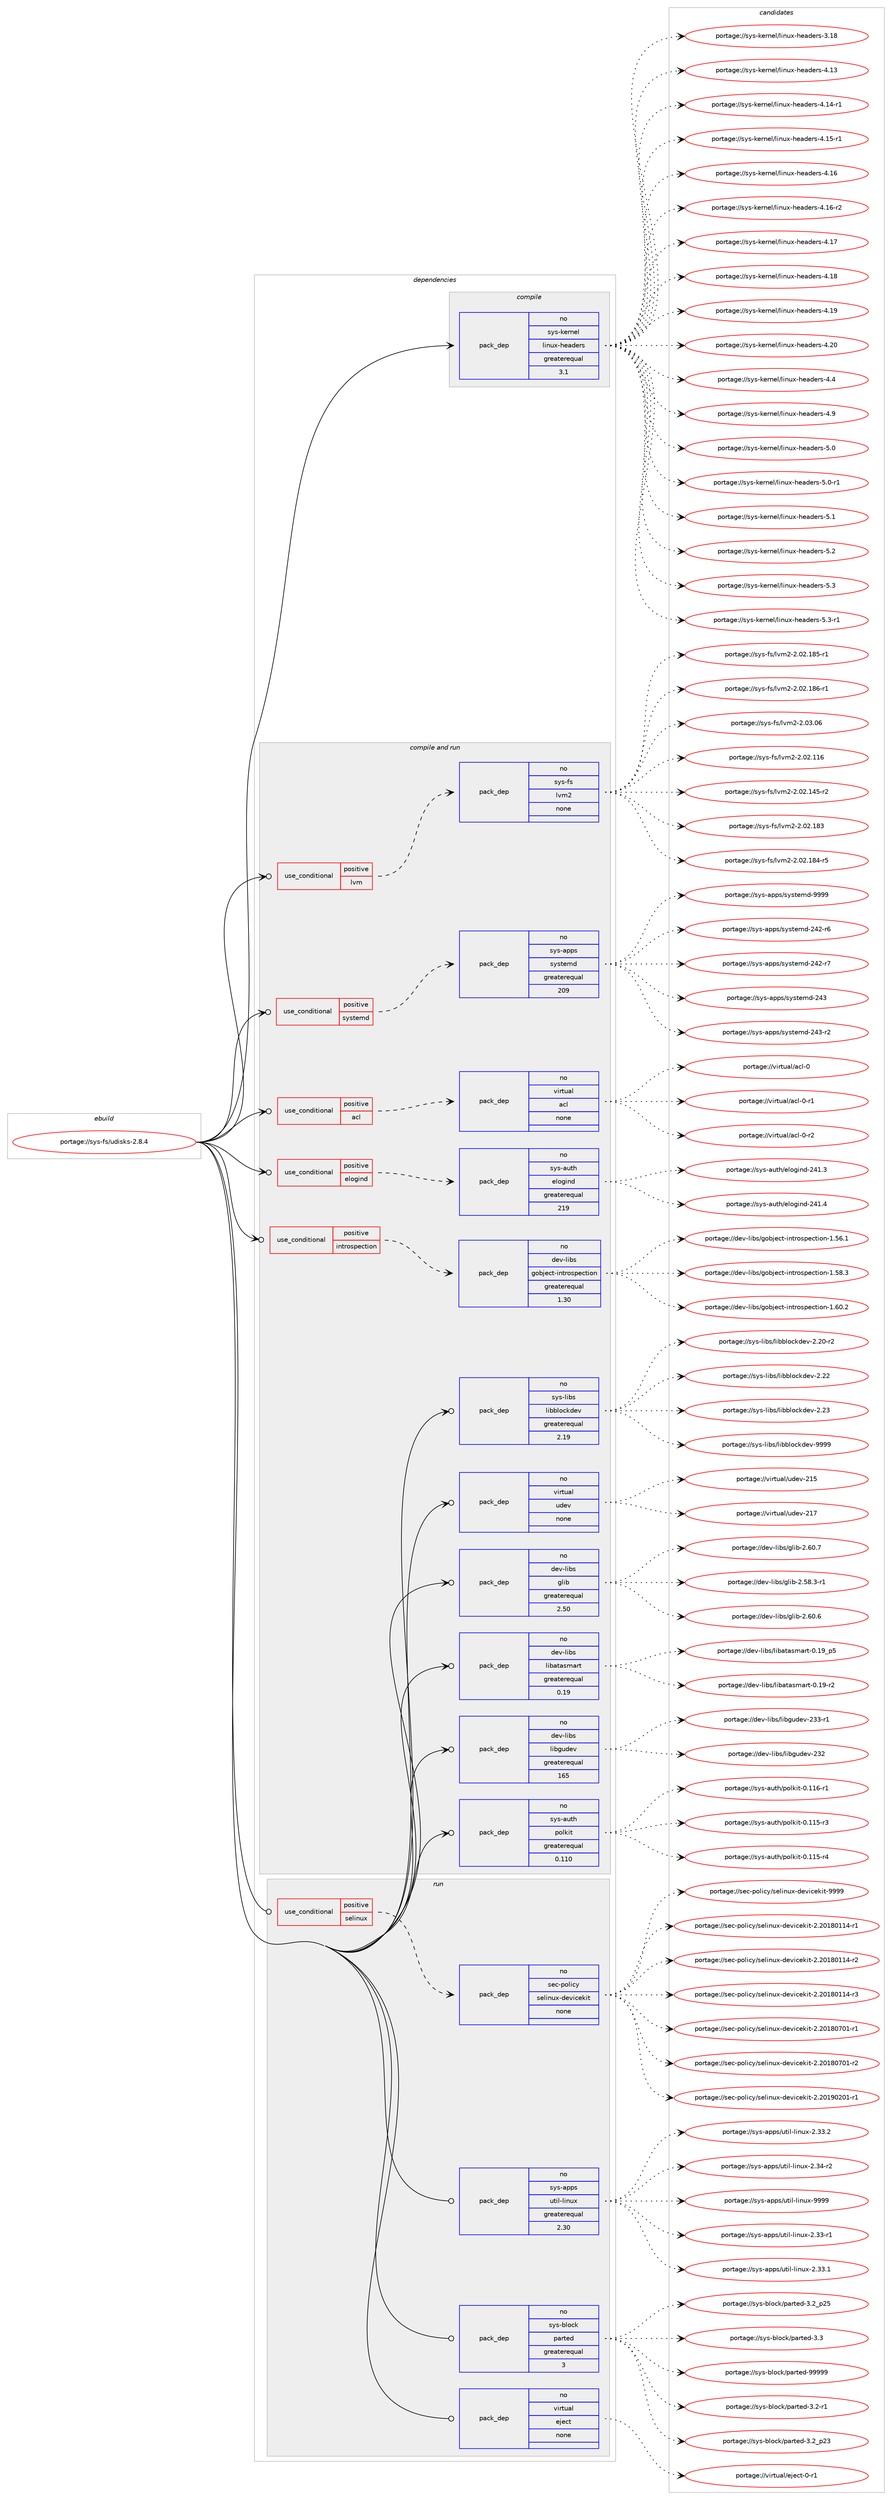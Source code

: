 digraph prolog {

# *************
# Graph options
# *************

newrank=true;
concentrate=true;
compound=true;
graph [rankdir=LR,fontname=Helvetica,fontsize=10,ranksep=1.5];#, ranksep=2.5, nodesep=0.2];
edge  [arrowhead=vee];
node  [fontname=Helvetica,fontsize=10];

# **********
# The ebuild
# **********

subgraph cluster_leftcol {
color=gray;
rank=same;
label=<<i>ebuild</i>>;
id [label="portage://sys-fs/udisks-2.8.4", color=red, width=4, href="../sys-fs/udisks-2.8.4.svg"];
}

# ****************
# The dependencies
# ****************

subgraph cluster_midcol {
color=gray;
label=<<i>dependencies</i>>;
subgraph cluster_compile {
fillcolor="#eeeeee";
style=filled;
label=<<i>compile</i>>;
subgraph pack316306 {
dependency426746 [label=<<TABLE BORDER="0" CELLBORDER="1" CELLSPACING="0" CELLPADDING="4" WIDTH="220"><TR><TD ROWSPAN="6" CELLPADDING="30">pack_dep</TD></TR><TR><TD WIDTH="110">no</TD></TR><TR><TD>sys-kernel</TD></TR><TR><TD>linux-headers</TD></TR><TR><TD>greaterequal</TD></TR><TR><TD>3.1</TD></TR></TABLE>>, shape=none, color=blue];
}
id:e -> dependency426746:w [weight=20,style="solid",arrowhead="vee"];
}
subgraph cluster_compileandrun {
fillcolor="#eeeeee";
style=filled;
label=<<i>compile and run</i>>;
subgraph cond103290 {
dependency426747 [label=<<TABLE BORDER="0" CELLBORDER="1" CELLSPACING="0" CELLPADDING="4"><TR><TD ROWSPAN="3" CELLPADDING="10">use_conditional</TD></TR><TR><TD>positive</TD></TR><TR><TD>acl</TD></TR></TABLE>>, shape=none, color=red];
subgraph pack316307 {
dependency426748 [label=<<TABLE BORDER="0" CELLBORDER="1" CELLSPACING="0" CELLPADDING="4" WIDTH="220"><TR><TD ROWSPAN="6" CELLPADDING="30">pack_dep</TD></TR><TR><TD WIDTH="110">no</TD></TR><TR><TD>virtual</TD></TR><TR><TD>acl</TD></TR><TR><TD>none</TD></TR><TR><TD></TD></TR></TABLE>>, shape=none, color=blue];
}
dependency426747:e -> dependency426748:w [weight=20,style="dashed",arrowhead="vee"];
}
id:e -> dependency426747:w [weight=20,style="solid",arrowhead="odotvee"];
subgraph cond103291 {
dependency426749 [label=<<TABLE BORDER="0" CELLBORDER="1" CELLSPACING="0" CELLPADDING="4"><TR><TD ROWSPAN="3" CELLPADDING="10">use_conditional</TD></TR><TR><TD>positive</TD></TR><TR><TD>elogind</TD></TR></TABLE>>, shape=none, color=red];
subgraph pack316308 {
dependency426750 [label=<<TABLE BORDER="0" CELLBORDER="1" CELLSPACING="0" CELLPADDING="4" WIDTH="220"><TR><TD ROWSPAN="6" CELLPADDING="30">pack_dep</TD></TR><TR><TD WIDTH="110">no</TD></TR><TR><TD>sys-auth</TD></TR><TR><TD>elogind</TD></TR><TR><TD>greaterequal</TD></TR><TR><TD>219</TD></TR></TABLE>>, shape=none, color=blue];
}
dependency426749:e -> dependency426750:w [weight=20,style="dashed",arrowhead="vee"];
}
id:e -> dependency426749:w [weight=20,style="solid",arrowhead="odotvee"];
subgraph cond103292 {
dependency426751 [label=<<TABLE BORDER="0" CELLBORDER="1" CELLSPACING="0" CELLPADDING="4"><TR><TD ROWSPAN="3" CELLPADDING="10">use_conditional</TD></TR><TR><TD>positive</TD></TR><TR><TD>introspection</TD></TR></TABLE>>, shape=none, color=red];
subgraph pack316309 {
dependency426752 [label=<<TABLE BORDER="0" CELLBORDER="1" CELLSPACING="0" CELLPADDING="4" WIDTH="220"><TR><TD ROWSPAN="6" CELLPADDING="30">pack_dep</TD></TR><TR><TD WIDTH="110">no</TD></TR><TR><TD>dev-libs</TD></TR><TR><TD>gobject-introspection</TD></TR><TR><TD>greaterequal</TD></TR><TR><TD>1.30</TD></TR></TABLE>>, shape=none, color=blue];
}
dependency426751:e -> dependency426752:w [weight=20,style="dashed",arrowhead="vee"];
}
id:e -> dependency426751:w [weight=20,style="solid",arrowhead="odotvee"];
subgraph cond103293 {
dependency426753 [label=<<TABLE BORDER="0" CELLBORDER="1" CELLSPACING="0" CELLPADDING="4"><TR><TD ROWSPAN="3" CELLPADDING="10">use_conditional</TD></TR><TR><TD>positive</TD></TR><TR><TD>lvm</TD></TR></TABLE>>, shape=none, color=red];
subgraph pack316310 {
dependency426754 [label=<<TABLE BORDER="0" CELLBORDER="1" CELLSPACING="0" CELLPADDING="4" WIDTH="220"><TR><TD ROWSPAN="6" CELLPADDING="30">pack_dep</TD></TR><TR><TD WIDTH="110">no</TD></TR><TR><TD>sys-fs</TD></TR><TR><TD>lvm2</TD></TR><TR><TD>none</TD></TR><TR><TD></TD></TR></TABLE>>, shape=none, color=blue];
}
dependency426753:e -> dependency426754:w [weight=20,style="dashed",arrowhead="vee"];
}
id:e -> dependency426753:w [weight=20,style="solid",arrowhead="odotvee"];
subgraph cond103294 {
dependency426755 [label=<<TABLE BORDER="0" CELLBORDER="1" CELLSPACING="0" CELLPADDING="4"><TR><TD ROWSPAN="3" CELLPADDING="10">use_conditional</TD></TR><TR><TD>positive</TD></TR><TR><TD>systemd</TD></TR></TABLE>>, shape=none, color=red];
subgraph pack316311 {
dependency426756 [label=<<TABLE BORDER="0" CELLBORDER="1" CELLSPACING="0" CELLPADDING="4" WIDTH="220"><TR><TD ROWSPAN="6" CELLPADDING="30">pack_dep</TD></TR><TR><TD WIDTH="110">no</TD></TR><TR><TD>sys-apps</TD></TR><TR><TD>systemd</TD></TR><TR><TD>greaterequal</TD></TR><TR><TD>209</TD></TR></TABLE>>, shape=none, color=blue];
}
dependency426755:e -> dependency426756:w [weight=20,style="dashed",arrowhead="vee"];
}
id:e -> dependency426755:w [weight=20,style="solid",arrowhead="odotvee"];
subgraph pack316312 {
dependency426757 [label=<<TABLE BORDER="0" CELLBORDER="1" CELLSPACING="0" CELLPADDING="4" WIDTH="220"><TR><TD ROWSPAN="6" CELLPADDING="30">pack_dep</TD></TR><TR><TD WIDTH="110">no</TD></TR><TR><TD>dev-libs</TD></TR><TR><TD>glib</TD></TR><TR><TD>greaterequal</TD></TR><TR><TD>2.50</TD></TR></TABLE>>, shape=none, color=blue];
}
id:e -> dependency426757:w [weight=20,style="solid",arrowhead="odotvee"];
subgraph pack316313 {
dependency426758 [label=<<TABLE BORDER="0" CELLBORDER="1" CELLSPACING="0" CELLPADDING="4" WIDTH="220"><TR><TD ROWSPAN="6" CELLPADDING="30">pack_dep</TD></TR><TR><TD WIDTH="110">no</TD></TR><TR><TD>dev-libs</TD></TR><TR><TD>libatasmart</TD></TR><TR><TD>greaterequal</TD></TR><TR><TD>0.19</TD></TR></TABLE>>, shape=none, color=blue];
}
id:e -> dependency426758:w [weight=20,style="solid",arrowhead="odotvee"];
subgraph pack316314 {
dependency426759 [label=<<TABLE BORDER="0" CELLBORDER="1" CELLSPACING="0" CELLPADDING="4" WIDTH="220"><TR><TD ROWSPAN="6" CELLPADDING="30">pack_dep</TD></TR><TR><TD WIDTH="110">no</TD></TR><TR><TD>dev-libs</TD></TR><TR><TD>libgudev</TD></TR><TR><TD>greaterequal</TD></TR><TR><TD>165</TD></TR></TABLE>>, shape=none, color=blue];
}
id:e -> dependency426759:w [weight=20,style="solid",arrowhead="odotvee"];
subgraph pack316315 {
dependency426760 [label=<<TABLE BORDER="0" CELLBORDER="1" CELLSPACING="0" CELLPADDING="4" WIDTH="220"><TR><TD ROWSPAN="6" CELLPADDING="30">pack_dep</TD></TR><TR><TD WIDTH="110">no</TD></TR><TR><TD>sys-auth</TD></TR><TR><TD>polkit</TD></TR><TR><TD>greaterequal</TD></TR><TR><TD>0.110</TD></TR></TABLE>>, shape=none, color=blue];
}
id:e -> dependency426760:w [weight=20,style="solid",arrowhead="odotvee"];
subgraph pack316316 {
dependency426761 [label=<<TABLE BORDER="0" CELLBORDER="1" CELLSPACING="0" CELLPADDING="4" WIDTH="220"><TR><TD ROWSPAN="6" CELLPADDING="30">pack_dep</TD></TR><TR><TD WIDTH="110">no</TD></TR><TR><TD>sys-libs</TD></TR><TR><TD>libblockdev</TD></TR><TR><TD>greaterequal</TD></TR><TR><TD>2.19</TD></TR></TABLE>>, shape=none, color=blue];
}
id:e -> dependency426761:w [weight=20,style="solid",arrowhead="odotvee"];
subgraph pack316317 {
dependency426762 [label=<<TABLE BORDER="0" CELLBORDER="1" CELLSPACING="0" CELLPADDING="4" WIDTH="220"><TR><TD ROWSPAN="6" CELLPADDING="30">pack_dep</TD></TR><TR><TD WIDTH="110">no</TD></TR><TR><TD>virtual</TD></TR><TR><TD>udev</TD></TR><TR><TD>none</TD></TR><TR><TD></TD></TR></TABLE>>, shape=none, color=blue];
}
id:e -> dependency426762:w [weight=20,style="solid",arrowhead="odotvee"];
}
subgraph cluster_run {
fillcolor="#eeeeee";
style=filled;
label=<<i>run</i>>;
subgraph cond103295 {
dependency426763 [label=<<TABLE BORDER="0" CELLBORDER="1" CELLSPACING="0" CELLPADDING="4"><TR><TD ROWSPAN="3" CELLPADDING="10">use_conditional</TD></TR><TR><TD>positive</TD></TR><TR><TD>selinux</TD></TR></TABLE>>, shape=none, color=red];
subgraph pack316318 {
dependency426764 [label=<<TABLE BORDER="0" CELLBORDER="1" CELLSPACING="0" CELLPADDING="4" WIDTH="220"><TR><TD ROWSPAN="6" CELLPADDING="30">pack_dep</TD></TR><TR><TD WIDTH="110">no</TD></TR><TR><TD>sec-policy</TD></TR><TR><TD>selinux-devicekit</TD></TR><TR><TD>none</TD></TR><TR><TD></TD></TR></TABLE>>, shape=none, color=blue];
}
dependency426763:e -> dependency426764:w [weight=20,style="dashed",arrowhead="vee"];
}
id:e -> dependency426763:w [weight=20,style="solid",arrowhead="odot"];
subgraph pack316319 {
dependency426765 [label=<<TABLE BORDER="0" CELLBORDER="1" CELLSPACING="0" CELLPADDING="4" WIDTH="220"><TR><TD ROWSPAN="6" CELLPADDING="30">pack_dep</TD></TR><TR><TD WIDTH="110">no</TD></TR><TR><TD>sys-apps</TD></TR><TR><TD>util-linux</TD></TR><TR><TD>greaterequal</TD></TR><TR><TD>2.30</TD></TR></TABLE>>, shape=none, color=blue];
}
id:e -> dependency426765:w [weight=20,style="solid",arrowhead="odot"];
subgraph pack316320 {
dependency426766 [label=<<TABLE BORDER="0" CELLBORDER="1" CELLSPACING="0" CELLPADDING="4" WIDTH="220"><TR><TD ROWSPAN="6" CELLPADDING="30">pack_dep</TD></TR><TR><TD WIDTH="110">no</TD></TR><TR><TD>sys-block</TD></TR><TR><TD>parted</TD></TR><TR><TD>greaterequal</TD></TR><TR><TD>3</TD></TR></TABLE>>, shape=none, color=blue];
}
id:e -> dependency426766:w [weight=20,style="solid",arrowhead="odot"];
subgraph pack316321 {
dependency426767 [label=<<TABLE BORDER="0" CELLBORDER="1" CELLSPACING="0" CELLPADDING="4" WIDTH="220"><TR><TD ROWSPAN="6" CELLPADDING="30">pack_dep</TD></TR><TR><TD WIDTH="110">no</TD></TR><TR><TD>virtual</TD></TR><TR><TD>eject</TD></TR><TR><TD>none</TD></TR><TR><TD></TD></TR></TABLE>>, shape=none, color=blue];
}
id:e -> dependency426767:w [weight=20,style="solid",arrowhead="odot"];
}
}

# **************
# The candidates
# **************

subgraph cluster_choices {
rank=same;
color=gray;
label=<<i>candidates</i>>;

subgraph choice316306 {
color=black;
nodesep=1;
choiceportage115121115451071011141101011084710810511011712045104101971001011141154551464956 [label="portage://sys-kernel/linux-headers-3.18", color=red, width=4,href="../sys-kernel/linux-headers-3.18.svg"];
choiceportage115121115451071011141101011084710810511011712045104101971001011141154552464951 [label="portage://sys-kernel/linux-headers-4.13", color=red, width=4,href="../sys-kernel/linux-headers-4.13.svg"];
choiceportage1151211154510710111411010110847108105110117120451041019710010111411545524649524511449 [label="portage://sys-kernel/linux-headers-4.14-r1", color=red, width=4,href="../sys-kernel/linux-headers-4.14-r1.svg"];
choiceportage1151211154510710111411010110847108105110117120451041019710010111411545524649534511449 [label="portage://sys-kernel/linux-headers-4.15-r1", color=red, width=4,href="../sys-kernel/linux-headers-4.15-r1.svg"];
choiceportage115121115451071011141101011084710810511011712045104101971001011141154552464954 [label="portage://sys-kernel/linux-headers-4.16", color=red, width=4,href="../sys-kernel/linux-headers-4.16.svg"];
choiceportage1151211154510710111411010110847108105110117120451041019710010111411545524649544511450 [label="portage://sys-kernel/linux-headers-4.16-r2", color=red, width=4,href="../sys-kernel/linux-headers-4.16-r2.svg"];
choiceportage115121115451071011141101011084710810511011712045104101971001011141154552464955 [label="portage://sys-kernel/linux-headers-4.17", color=red, width=4,href="../sys-kernel/linux-headers-4.17.svg"];
choiceportage115121115451071011141101011084710810511011712045104101971001011141154552464956 [label="portage://sys-kernel/linux-headers-4.18", color=red, width=4,href="../sys-kernel/linux-headers-4.18.svg"];
choiceportage115121115451071011141101011084710810511011712045104101971001011141154552464957 [label="portage://sys-kernel/linux-headers-4.19", color=red, width=4,href="../sys-kernel/linux-headers-4.19.svg"];
choiceportage115121115451071011141101011084710810511011712045104101971001011141154552465048 [label="portage://sys-kernel/linux-headers-4.20", color=red, width=4,href="../sys-kernel/linux-headers-4.20.svg"];
choiceportage1151211154510710111411010110847108105110117120451041019710010111411545524652 [label="portage://sys-kernel/linux-headers-4.4", color=red, width=4,href="../sys-kernel/linux-headers-4.4.svg"];
choiceportage1151211154510710111411010110847108105110117120451041019710010111411545524657 [label="portage://sys-kernel/linux-headers-4.9", color=red, width=4,href="../sys-kernel/linux-headers-4.9.svg"];
choiceportage1151211154510710111411010110847108105110117120451041019710010111411545534648 [label="portage://sys-kernel/linux-headers-5.0", color=red, width=4,href="../sys-kernel/linux-headers-5.0.svg"];
choiceportage11512111545107101114110101108471081051101171204510410197100101114115455346484511449 [label="portage://sys-kernel/linux-headers-5.0-r1", color=red, width=4,href="../sys-kernel/linux-headers-5.0-r1.svg"];
choiceportage1151211154510710111411010110847108105110117120451041019710010111411545534649 [label="portage://sys-kernel/linux-headers-5.1", color=red, width=4,href="../sys-kernel/linux-headers-5.1.svg"];
choiceportage1151211154510710111411010110847108105110117120451041019710010111411545534650 [label="portage://sys-kernel/linux-headers-5.2", color=red, width=4,href="../sys-kernel/linux-headers-5.2.svg"];
choiceportage1151211154510710111411010110847108105110117120451041019710010111411545534651 [label="portage://sys-kernel/linux-headers-5.3", color=red, width=4,href="../sys-kernel/linux-headers-5.3.svg"];
choiceportage11512111545107101114110101108471081051101171204510410197100101114115455346514511449 [label="portage://sys-kernel/linux-headers-5.3-r1", color=red, width=4,href="../sys-kernel/linux-headers-5.3-r1.svg"];
dependency426746:e -> choiceportage115121115451071011141101011084710810511011712045104101971001011141154551464956:w [style=dotted,weight="100"];
dependency426746:e -> choiceportage115121115451071011141101011084710810511011712045104101971001011141154552464951:w [style=dotted,weight="100"];
dependency426746:e -> choiceportage1151211154510710111411010110847108105110117120451041019710010111411545524649524511449:w [style=dotted,weight="100"];
dependency426746:e -> choiceportage1151211154510710111411010110847108105110117120451041019710010111411545524649534511449:w [style=dotted,weight="100"];
dependency426746:e -> choiceportage115121115451071011141101011084710810511011712045104101971001011141154552464954:w [style=dotted,weight="100"];
dependency426746:e -> choiceportage1151211154510710111411010110847108105110117120451041019710010111411545524649544511450:w [style=dotted,weight="100"];
dependency426746:e -> choiceportage115121115451071011141101011084710810511011712045104101971001011141154552464955:w [style=dotted,weight="100"];
dependency426746:e -> choiceportage115121115451071011141101011084710810511011712045104101971001011141154552464956:w [style=dotted,weight="100"];
dependency426746:e -> choiceportage115121115451071011141101011084710810511011712045104101971001011141154552464957:w [style=dotted,weight="100"];
dependency426746:e -> choiceportage115121115451071011141101011084710810511011712045104101971001011141154552465048:w [style=dotted,weight="100"];
dependency426746:e -> choiceportage1151211154510710111411010110847108105110117120451041019710010111411545524652:w [style=dotted,weight="100"];
dependency426746:e -> choiceportage1151211154510710111411010110847108105110117120451041019710010111411545524657:w [style=dotted,weight="100"];
dependency426746:e -> choiceportage1151211154510710111411010110847108105110117120451041019710010111411545534648:w [style=dotted,weight="100"];
dependency426746:e -> choiceportage11512111545107101114110101108471081051101171204510410197100101114115455346484511449:w [style=dotted,weight="100"];
dependency426746:e -> choiceportage1151211154510710111411010110847108105110117120451041019710010111411545534649:w [style=dotted,weight="100"];
dependency426746:e -> choiceportage1151211154510710111411010110847108105110117120451041019710010111411545534650:w [style=dotted,weight="100"];
dependency426746:e -> choiceportage1151211154510710111411010110847108105110117120451041019710010111411545534651:w [style=dotted,weight="100"];
dependency426746:e -> choiceportage11512111545107101114110101108471081051101171204510410197100101114115455346514511449:w [style=dotted,weight="100"];
}
subgraph choice316307 {
color=black;
nodesep=1;
choiceportage118105114116117971084797991084548 [label="portage://virtual/acl-0", color=red, width=4,href="../virtual/acl-0.svg"];
choiceportage1181051141161179710847979910845484511449 [label="portage://virtual/acl-0-r1", color=red, width=4,href="../virtual/acl-0-r1.svg"];
choiceportage1181051141161179710847979910845484511450 [label="portage://virtual/acl-0-r2", color=red, width=4,href="../virtual/acl-0-r2.svg"];
dependency426748:e -> choiceportage118105114116117971084797991084548:w [style=dotted,weight="100"];
dependency426748:e -> choiceportage1181051141161179710847979910845484511449:w [style=dotted,weight="100"];
dependency426748:e -> choiceportage1181051141161179710847979910845484511450:w [style=dotted,weight="100"];
}
subgraph choice316308 {
color=black;
nodesep=1;
choiceportage115121115459711711610447101108111103105110100455052494651 [label="portage://sys-auth/elogind-241.3", color=red, width=4,href="../sys-auth/elogind-241.3.svg"];
choiceportage115121115459711711610447101108111103105110100455052494652 [label="portage://sys-auth/elogind-241.4", color=red, width=4,href="../sys-auth/elogind-241.4.svg"];
dependency426750:e -> choiceportage115121115459711711610447101108111103105110100455052494651:w [style=dotted,weight="100"];
dependency426750:e -> choiceportage115121115459711711610447101108111103105110100455052494652:w [style=dotted,weight="100"];
}
subgraph choice316309 {
color=black;
nodesep=1;
choiceportage1001011184510810598115471031119810610199116451051101161141111151121019911610511111045494653544649 [label="portage://dev-libs/gobject-introspection-1.56.1", color=red, width=4,href="../dev-libs/gobject-introspection-1.56.1.svg"];
choiceportage1001011184510810598115471031119810610199116451051101161141111151121019911610511111045494653564651 [label="portage://dev-libs/gobject-introspection-1.58.3", color=red, width=4,href="../dev-libs/gobject-introspection-1.58.3.svg"];
choiceportage1001011184510810598115471031119810610199116451051101161141111151121019911610511111045494654484650 [label="portage://dev-libs/gobject-introspection-1.60.2", color=red, width=4,href="../dev-libs/gobject-introspection-1.60.2.svg"];
dependency426752:e -> choiceportage1001011184510810598115471031119810610199116451051101161141111151121019911610511111045494653544649:w [style=dotted,weight="100"];
dependency426752:e -> choiceportage1001011184510810598115471031119810610199116451051101161141111151121019911610511111045494653564651:w [style=dotted,weight="100"];
dependency426752:e -> choiceportage1001011184510810598115471031119810610199116451051101161141111151121019911610511111045494654484650:w [style=dotted,weight="100"];
}
subgraph choice316310 {
color=black;
nodesep=1;
choiceportage115121115451021154710811810950455046485046494954 [label="portage://sys-fs/lvm2-2.02.116", color=red, width=4,href="../sys-fs/lvm2-2.02.116.svg"];
choiceportage1151211154510211547108118109504550464850464952534511450 [label="portage://sys-fs/lvm2-2.02.145-r2", color=red, width=4,href="../sys-fs/lvm2-2.02.145-r2.svg"];
choiceportage115121115451021154710811810950455046485046495651 [label="portage://sys-fs/lvm2-2.02.183", color=red, width=4,href="../sys-fs/lvm2-2.02.183.svg"];
choiceportage1151211154510211547108118109504550464850464956524511453 [label="portage://sys-fs/lvm2-2.02.184-r5", color=red, width=4,href="../sys-fs/lvm2-2.02.184-r5.svg"];
choiceportage1151211154510211547108118109504550464850464956534511449 [label="portage://sys-fs/lvm2-2.02.185-r1", color=red, width=4,href="../sys-fs/lvm2-2.02.185-r1.svg"];
choiceportage1151211154510211547108118109504550464850464956544511449 [label="portage://sys-fs/lvm2-2.02.186-r1", color=red, width=4,href="../sys-fs/lvm2-2.02.186-r1.svg"];
choiceportage1151211154510211547108118109504550464851464854 [label="portage://sys-fs/lvm2-2.03.06", color=red, width=4,href="../sys-fs/lvm2-2.03.06.svg"];
dependency426754:e -> choiceportage115121115451021154710811810950455046485046494954:w [style=dotted,weight="100"];
dependency426754:e -> choiceportage1151211154510211547108118109504550464850464952534511450:w [style=dotted,weight="100"];
dependency426754:e -> choiceportage115121115451021154710811810950455046485046495651:w [style=dotted,weight="100"];
dependency426754:e -> choiceportage1151211154510211547108118109504550464850464956524511453:w [style=dotted,weight="100"];
dependency426754:e -> choiceportage1151211154510211547108118109504550464850464956534511449:w [style=dotted,weight="100"];
dependency426754:e -> choiceportage1151211154510211547108118109504550464850464956544511449:w [style=dotted,weight="100"];
dependency426754:e -> choiceportage1151211154510211547108118109504550464851464854:w [style=dotted,weight="100"];
}
subgraph choice316311 {
color=black;
nodesep=1;
choiceportage115121115459711211211547115121115116101109100455052504511454 [label="portage://sys-apps/systemd-242-r6", color=red, width=4,href="../sys-apps/systemd-242-r6.svg"];
choiceportage115121115459711211211547115121115116101109100455052504511455 [label="portage://sys-apps/systemd-242-r7", color=red, width=4,href="../sys-apps/systemd-242-r7.svg"];
choiceportage11512111545971121121154711512111511610110910045505251 [label="portage://sys-apps/systemd-243", color=red, width=4,href="../sys-apps/systemd-243.svg"];
choiceportage115121115459711211211547115121115116101109100455052514511450 [label="portage://sys-apps/systemd-243-r2", color=red, width=4,href="../sys-apps/systemd-243-r2.svg"];
choiceportage1151211154597112112115471151211151161011091004557575757 [label="portage://sys-apps/systemd-9999", color=red, width=4,href="../sys-apps/systemd-9999.svg"];
dependency426756:e -> choiceportage115121115459711211211547115121115116101109100455052504511454:w [style=dotted,weight="100"];
dependency426756:e -> choiceportage115121115459711211211547115121115116101109100455052504511455:w [style=dotted,weight="100"];
dependency426756:e -> choiceportage11512111545971121121154711512111511610110910045505251:w [style=dotted,weight="100"];
dependency426756:e -> choiceportage115121115459711211211547115121115116101109100455052514511450:w [style=dotted,weight="100"];
dependency426756:e -> choiceportage1151211154597112112115471151211151161011091004557575757:w [style=dotted,weight="100"];
}
subgraph choice316312 {
color=black;
nodesep=1;
choiceportage10010111845108105981154710310810598455046535646514511449 [label="portage://dev-libs/glib-2.58.3-r1", color=red, width=4,href="../dev-libs/glib-2.58.3-r1.svg"];
choiceportage1001011184510810598115471031081059845504654484654 [label="portage://dev-libs/glib-2.60.6", color=red, width=4,href="../dev-libs/glib-2.60.6.svg"];
choiceportage1001011184510810598115471031081059845504654484655 [label="portage://dev-libs/glib-2.60.7", color=red, width=4,href="../dev-libs/glib-2.60.7.svg"];
dependency426757:e -> choiceportage10010111845108105981154710310810598455046535646514511449:w [style=dotted,weight="100"];
dependency426757:e -> choiceportage1001011184510810598115471031081059845504654484654:w [style=dotted,weight="100"];
dependency426757:e -> choiceportage1001011184510810598115471031081059845504654484655:w [style=dotted,weight="100"];
}
subgraph choice316313 {
color=black;
nodesep=1;
choiceportage1001011184510810598115471081059897116971151099711411645484649574511450 [label="portage://dev-libs/libatasmart-0.19-r2", color=red, width=4,href="../dev-libs/libatasmart-0.19-r2.svg"];
choiceportage1001011184510810598115471081059897116971151099711411645484649579511253 [label="portage://dev-libs/libatasmart-0.19_p5", color=red, width=4,href="../dev-libs/libatasmart-0.19_p5.svg"];
dependency426758:e -> choiceportage1001011184510810598115471081059897116971151099711411645484649574511450:w [style=dotted,weight="100"];
dependency426758:e -> choiceportage1001011184510810598115471081059897116971151099711411645484649579511253:w [style=dotted,weight="100"];
}
subgraph choice316314 {
color=black;
nodesep=1;
choiceportage1001011184510810598115471081059810311710010111845505150 [label="portage://dev-libs/libgudev-232", color=red, width=4,href="../dev-libs/libgudev-232.svg"];
choiceportage10010111845108105981154710810598103117100101118455051514511449 [label="portage://dev-libs/libgudev-233-r1", color=red, width=4,href="../dev-libs/libgudev-233-r1.svg"];
dependency426759:e -> choiceportage1001011184510810598115471081059810311710010111845505150:w [style=dotted,weight="100"];
dependency426759:e -> choiceportage10010111845108105981154710810598103117100101118455051514511449:w [style=dotted,weight="100"];
}
subgraph choice316315 {
color=black;
nodesep=1;
choiceportage1151211154597117116104471121111081071051164548464949534511451 [label="portage://sys-auth/polkit-0.115-r3", color=red, width=4,href="../sys-auth/polkit-0.115-r3.svg"];
choiceportage1151211154597117116104471121111081071051164548464949534511452 [label="portage://sys-auth/polkit-0.115-r4", color=red, width=4,href="../sys-auth/polkit-0.115-r4.svg"];
choiceportage1151211154597117116104471121111081071051164548464949544511449 [label="portage://sys-auth/polkit-0.116-r1", color=red, width=4,href="../sys-auth/polkit-0.116-r1.svg"];
dependency426760:e -> choiceportage1151211154597117116104471121111081071051164548464949534511451:w [style=dotted,weight="100"];
dependency426760:e -> choiceportage1151211154597117116104471121111081071051164548464949534511452:w [style=dotted,weight="100"];
dependency426760:e -> choiceportage1151211154597117116104471121111081071051164548464949544511449:w [style=dotted,weight="100"];
}
subgraph choice316316 {
color=black;
nodesep=1;
choiceportage11512111545108105981154710810598981081119910710010111845504650484511450 [label="portage://sys-libs/libblockdev-2.20-r2", color=red, width=4,href="../sys-libs/libblockdev-2.20-r2.svg"];
choiceportage1151211154510810598115471081059898108111991071001011184550465050 [label="portage://sys-libs/libblockdev-2.22", color=red, width=4,href="../sys-libs/libblockdev-2.22.svg"];
choiceportage1151211154510810598115471081059898108111991071001011184550465051 [label="portage://sys-libs/libblockdev-2.23", color=red, width=4,href="../sys-libs/libblockdev-2.23.svg"];
choiceportage1151211154510810598115471081059898108111991071001011184557575757 [label="portage://sys-libs/libblockdev-9999", color=red, width=4,href="../sys-libs/libblockdev-9999.svg"];
dependency426761:e -> choiceportage11512111545108105981154710810598981081119910710010111845504650484511450:w [style=dotted,weight="100"];
dependency426761:e -> choiceportage1151211154510810598115471081059898108111991071001011184550465050:w [style=dotted,weight="100"];
dependency426761:e -> choiceportage1151211154510810598115471081059898108111991071001011184550465051:w [style=dotted,weight="100"];
dependency426761:e -> choiceportage1151211154510810598115471081059898108111991071001011184557575757:w [style=dotted,weight="100"];
}
subgraph choice316317 {
color=black;
nodesep=1;
choiceportage118105114116117971084711710010111845504953 [label="portage://virtual/udev-215", color=red, width=4,href="../virtual/udev-215.svg"];
choiceportage118105114116117971084711710010111845504955 [label="portage://virtual/udev-217", color=red, width=4,href="../virtual/udev-217.svg"];
dependency426762:e -> choiceportage118105114116117971084711710010111845504953:w [style=dotted,weight="100"];
dependency426762:e -> choiceportage118105114116117971084711710010111845504955:w [style=dotted,weight="100"];
}
subgraph choice316318 {
color=black;
nodesep=1;
choiceportage11510199451121111081059912147115101108105110117120451001011181059910110710511645504650484956484949524511449 [label="portage://sec-policy/selinux-devicekit-2.20180114-r1", color=red, width=4,href="../sec-policy/selinux-devicekit-2.20180114-r1.svg"];
choiceportage11510199451121111081059912147115101108105110117120451001011181059910110710511645504650484956484949524511450 [label="portage://sec-policy/selinux-devicekit-2.20180114-r2", color=red, width=4,href="../sec-policy/selinux-devicekit-2.20180114-r2.svg"];
choiceportage11510199451121111081059912147115101108105110117120451001011181059910110710511645504650484956484949524511451 [label="portage://sec-policy/selinux-devicekit-2.20180114-r3", color=red, width=4,href="../sec-policy/selinux-devicekit-2.20180114-r3.svg"];
choiceportage11510199451121111081059912147115101108105110117120451001011181059910110710511645504650484956485548494511449 [label="portage://sec-policy/selinux-devicekit-2.20180701-r1", color=red, width=4,href="../sec-policy/selinux-devicekit-2.20180701-r1.svg"];
choiceportage11510199451121111081059912147115101108105110117120451001011181059910110710511645504650484956485548494511450 [label="portage://sec-policy/selinux-devicekit-2.20180701-r2", color=red, width=4,href="../sec-policy/selinux-devicekit-2.20180701-r2.svg"];
choiceportage11510199451121111081059912147115101108105110117120451001011181059910110710511645504650484957485048494511449 [label="portage://sec-policy/selinux-devicekit-2.20190201-r1", color=red, width=4,href="../sec-policy/selinux-devicekit-2.20190201-r1.svg"];
choiceportage1151019945112111108105991214711510110810511011712045100101118105991011071051164557575757 [label="portage://sec-policy/selinux-devicekit-9999", color=red, width=4,href="../sec-policy/selinux-devicekit-9999.svg"];
dependency426764:e -> choiceportage11510199451121111081059912147115101108105110117120451001011181059910110710511645504650484956484949524511449:w [style=dotted,weight="100"];
dependency426764:e -> choiceportage11510199451121111081059912147115101108105110117120451001011181059910110710511645504650484956484949524511450:w [style=dotted,weight="100"];
dependency426764:e -> choiceportage11510199451121111081059912147115101108105110117120451001011181059910110710511645504650484956484949524511451:w [style=dotted,weight="100"];
dependency426764:e -> choiceportage11510199451121111081059912147115101108105110117120451001011181059910110710511645504650484956485548494511449:w [style=dotted,weight="100"];
dependency426764:e -> choiceportage11510199451121111081059912147115101108105110117120451001011181059910110710511645504650484956485548494511450:w [style=dotted,weight="100"];
dependency426764:e -> choiceportage11510199451121111081059912147115101108105110117120451001011181059910110710511645504650484957485048494511449:w [style=dotted,weight="100"];
dependency426764:e -> choiceportage1151019945112111108105991214711510110810511011712045100101118105991011071051164557575757:w [style=dotted,weight="100"];
}
subgraph choice316319 {
color=black;
nodesep=1;
choiceportage1151211154597112112115471171161051084510810511011712045504651514511449 [label="portage://sys-apps/util-linux-2.33-r1", color=red, width=4,href="../sys-apps/util-linux-2.33-r1.svg"];
choiceportage1151211154597112112115471171161051084510810511011712045504651514649 [label="portage://sys-apps/util-linux-2.33.1", color=red, width=4,href="../sys-apps/util-linux-2.33.1.svg"];
choiceportage1151211154597112112115471171161051084510810511011712045504651514650 [label="portage://sys-apps/util-linux-2.33.2", color=red, width=4,href="../sys-apps/util-linux-2.33.2.svg"];
choiceportage1151211154597112112115471171161051084510810511011712045504651524511450 [label="portage://sys-apps/util-linux-2.34-r2", color=red, width=4,href="../sys-apps/util-linux-2.34-r2.svg"];
choiceportage115121115459711211211547117116105108451081051101171204557575757 [label="portage://sys-apps/util-linux-9999", color=red, width=4,href="../sys-apps/util-linux-9999.svg"];
dependency426765:e -> choiceportage1151211154597112112115471171161051084510810511011712045504651514511449:w [style=dotted,weight="100"];
dependency426765:e -> choiceportage1151211154597112112115471171161051084510810511011712045504651514649:w [style=dotted,weight="100"];
dependency426765:e -> choiceportage1151211154597112112115471171161051084510810511011712045504651514650:w [style=dotted,weight="100"];
dependency426765:e -> choiceportage1151211154597112112115471171161051084510810511011712045504651524511450:w [style=dotted,weight="100"];
dependency426765:e -> choiceportage115121115459711211211547117116105108451081051101171204557575757:w [style=dotted,weight="100"];
}
subgraph choice316320 {
color=black;
nodesep=1;
choiceportage1151211154598108111991074711297114116101100455146504511449 [label="portage://sys-block/parted-3.2-r1", color=red, width=4,href="../sys-block/parted-3.2-r1.svg"];
choiceportage115121115459810811199107471129711411610110045514650951125051 [label="portage://sys-block/parted-3.2_p23", color=red, width=4,href="../sys-block/parted-3.2_p23.svg"];
choiceportage115121115459810811199107471129711411610110045514650951125053 [label="portage://sys-block/parted-3.2_p25", color=red, width=4,href="../sys-block/parted-3.2_p25.svg"];
choiceportage115121115459810811199107471129711411610110045514651 [label="portage://sys-block/parted-3.3", color=red, width=4,href="../sys-block/parted-3.3.svg"];
choiceportage1151211154598108111991074711297114116101100455757575757 [label="portage://sys-block/parted-99999", color=red, width=4,href="../sys-block/parted-99999.svg"];
dependency426766:e -> choiceportage1151211154598108111991074711297114116101100455146504511449:w [style=dotted,weight="100"];
dependency426766:e -> choiceportage115121115459810811199107471129711411610110045514650951125051:w [style=dotted,weight="100"];
dependency426766:e -> choiceportage115121115459810811199107471129711411610110045514650951125053:w [style=dotted,weight="100"];
dependency426766:e -> choiceportage115121115459810811199107471129711411610110045514651:w [style=dotted,weight="100"];
dependency426766:e -> choiceportage1151211154598108111991074711297114116101100455757575757:w [style=dotted,weight="100"];
}
subgraph choice316321 {
color=black;
nodesep=1;
choiceportage11810511411611797108471011061019911645484511449 [label="portage://virtual/eject-0-r1", color=red, width=4,href="../virtual/eject-0-r1.svg"];
dependency426767:e -> choiceportage11810511411611797108471011061019911645484511449:w [style=dotted,weight="100"];
}
}

}
